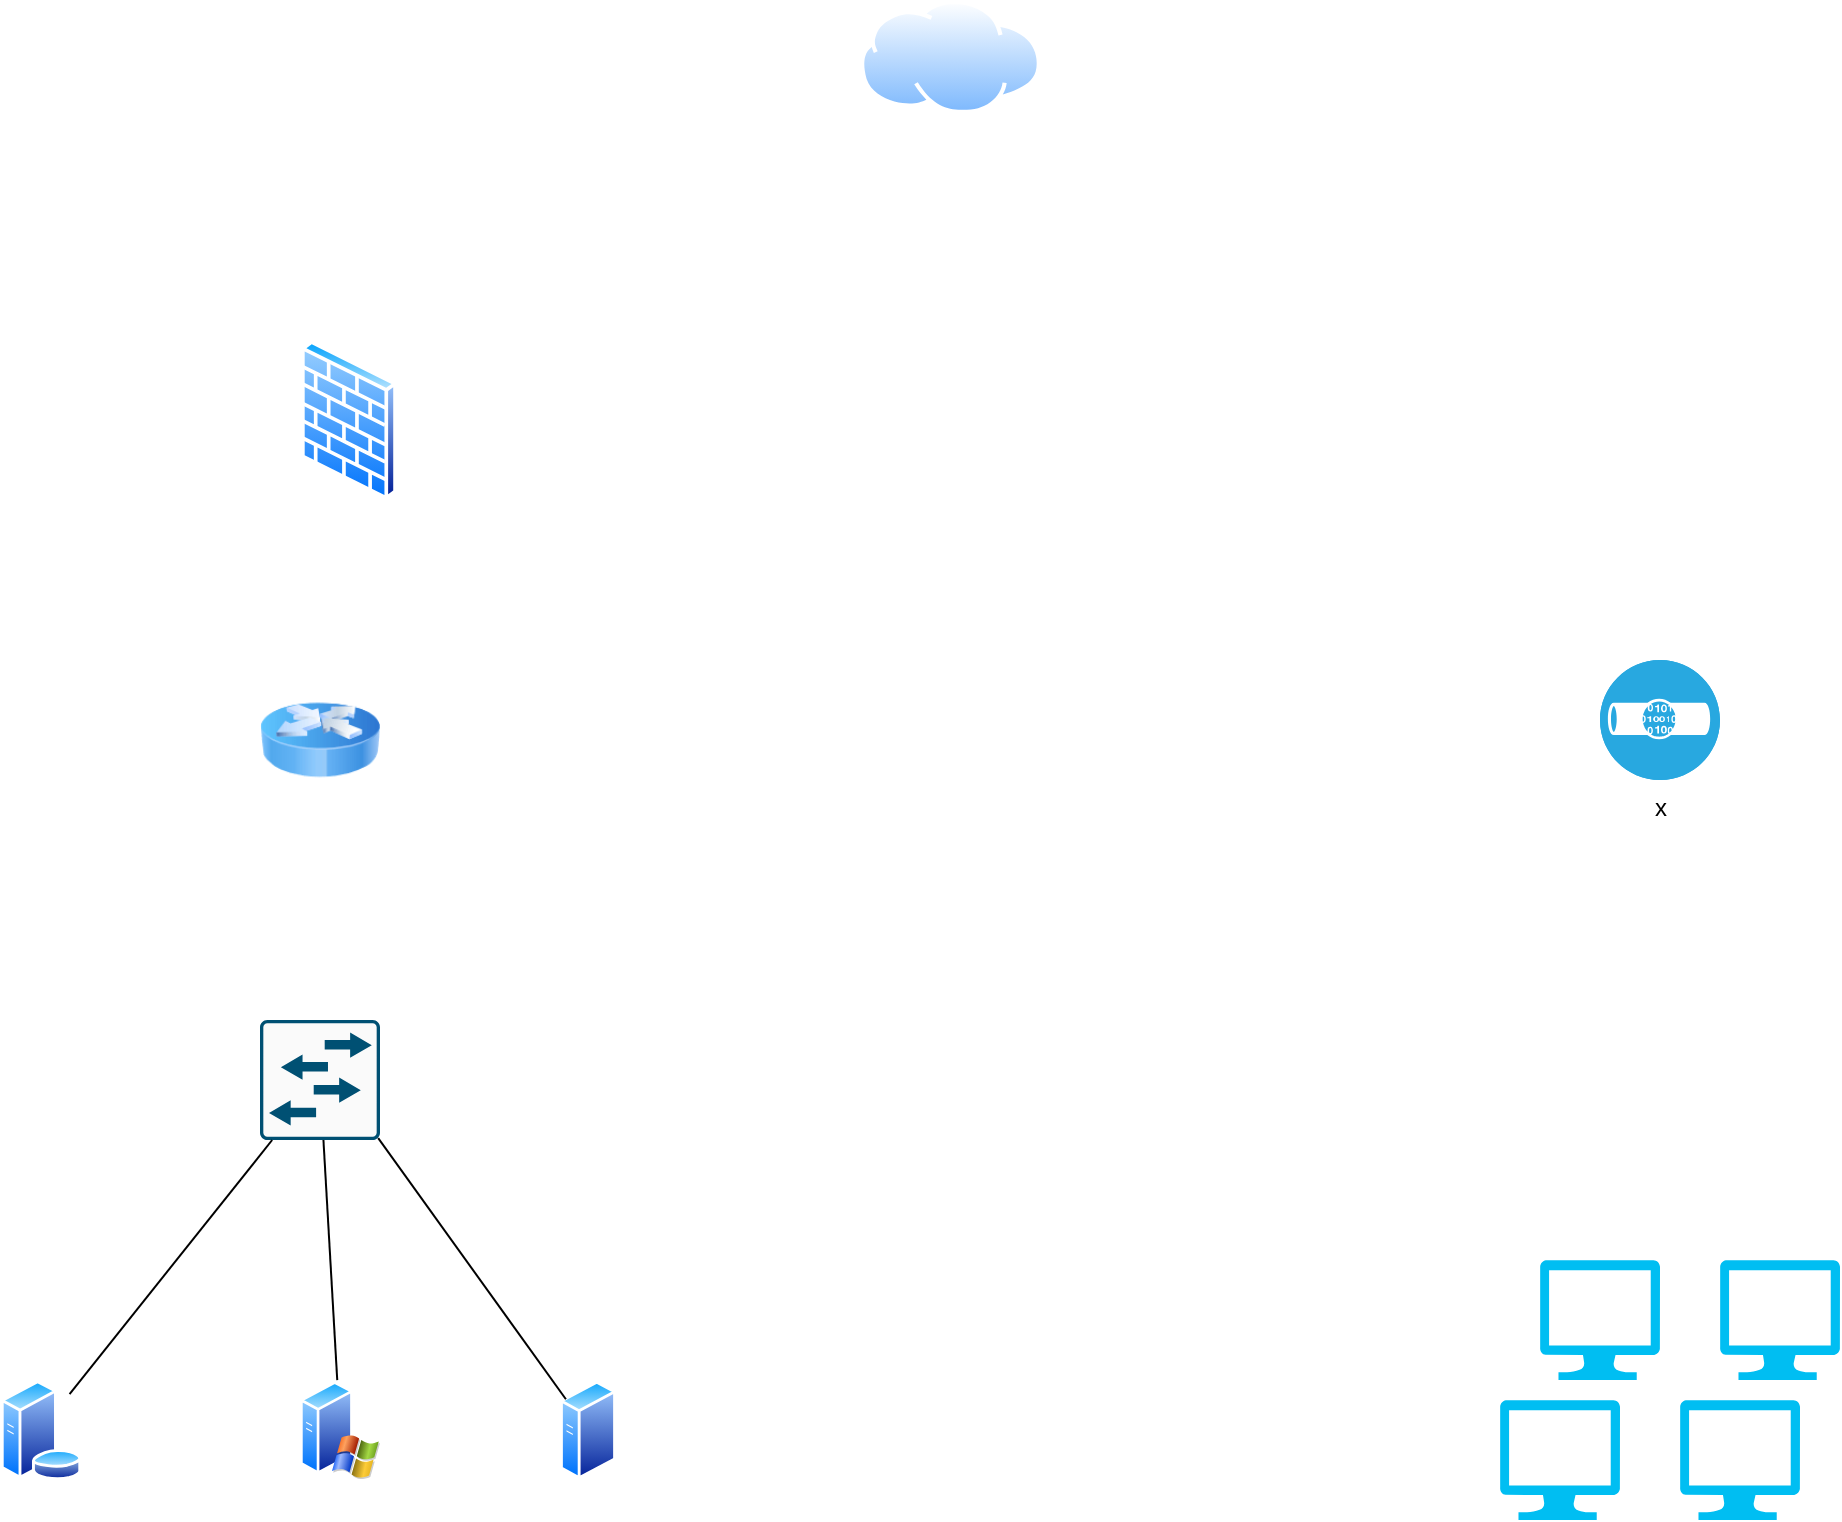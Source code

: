 <mxfile version="26.0.14">
  <diagram name="Page-1" id="Dsn0FNQETLhpLsESl0oN">
    <mxGraphModel dx="2612" dy="1961" grid="1" gridSize="10" guides="1" tooltips="1" connect="1" arrows="1" fold="1" page="1" pageScale="1" pageWidth="850" pageHeight="1100" math="0" shadow="0">
      <root>
        <mxCell id="0" />
        <mxCell id="1" parent="0" />
        <mxCell id="6sUxFqHKsd50oHg5ydPc-1" value="" style="image;html=1;image=img/lib/clip_art/networking/Router_Icon_128x128.png" vertex="1" parent="1">
          <mxGeometry x="-70" y="210" width="60" height="60" as="geometry" />
        </mxCell>
        <mxCell id="6sUxFqHKsd50oHg5ydPc-2" value="" style="sketch=0;points=[[0.015,0.015,0],[0.985,0.015,0],[0.985,0.985,0],[0.015,0.985,0],[0.25,0,0],[0.5,0,0],[0.75,0,0],[1,0.25,0],[1,0.5,0],[1,0.75,0],[0.75,1,0],[0.5,1,0],[0.25,1,0],[0,0.75,0],[0,0.5,0],[0,0.25,0]];verticalLabelPosition=bottom;html=1;verticalAlign=top;aspect=fixed;align=center;pointerEvents=1;shape=mxgraph.cisco19.rect;prIcon=l2_switch;fillColor=#FAFAFA;strokeColor=#005073;" vertex="1" parent="1">
          <mxGeometry x="-70" y="380" width="60" height="60" as="geometry" />
        </mxCell>
        <mxCell id="6sUxFqHKsd50oHg5ydPc-3" value="" style="image;aspect=fixed;perimeter=ellipsePerimeter;html=1;align=center;shadow=0;dashed=0;spacingTop=3;image=img/lib/active_directory/database_server.svg;" vertex="1" parent="1">
          <mxGeometry x="-200" y="560" width="41" height="50" as="geometry" />
        </mxCell>
        <mxCell id="6sUxFqHKsd50oHg5ydPc-5" value="" style="image;aspect=fixed;perimeter=ellipsePerimeter;html=1;align=center;shadow=0;dashed=0;spacingTop=3;image=img/lib/active_directory/windows_server_2.svg;" vertex="1" parent="1">
          <mxGeometry x="-50" y="560" width="40" height="50" as="geometry" />
        </mxCell>
        <mxCell id="6sUxFqHKsd50oHg5ydPc-6" value="" style="image;aspect=fixed;perimeter=ellipsePerimeter;html=1;align=center;shadow=0;dashed=0;spacingTop=3;image=img/lib/active_directory/generic_server.svg;" vertex="1" parent="1">
          <mxGeometry x="80" y="560" width="28.0" height="50" as="geometry" />
        </mxCell>
        <mxCell id="6sUxFqHKsd50oHg5ydPc-7" value="" style="image;aspect=fixed;perimeter=ellipsePerimeter;html=1;align=center;shadow=0;dashed=0;spacingTop=3;image=img/lib/active_directory/firewall.svg;" vertex="1" parent="1">
          <mxGeometry x="-50" y="40" width="48.8" height="80" as="geometry" />
        </mxCell>
        <mxCell id="6sUxFqHKsd50oHg5ydPc-9" value="" style="verticalLabelPosition=bottom;html=1;verticalAlign=top;align=center;strokeColor=none;fillColor=#00BEF2;shape=mxgraph.azure.computer;pointerEvents=1;" vertex="1" parent="1">
          <mxGeometry x="660" y="500" width="60" height="60" as="geometry" />
        </mxCell>
        <mxCell id="6sUxFqHKsd50oHg5ydPc-10" value="x" style="fillColor=#28A8E0;verticalLabelPosition=bottom;sketch=0;html=1;strokeColor=#ffffff;verticalAlign=top;align=center;points=[[0.145,0.145,0],[0.5,0,0],[0.855,0.145,0],[1,0.5,0],[0.855,0.855,0],[0.5,1,0],[0.145,0.855,0],[0,0.5,0]];pointerEvents=1;shape=mxgraph.cisco_safe.compositeIcon;bgIcon=ellipse;resIcon=mxgraph.cisco_safe.capability.virtual_private_network;" vertex="1" parent="1">
          <mxGeometry x="600" y="200" width="60" height="60" as="geometry" />
        </mxCell>
        <mxCell id="6sUxFqHKsd50oHg5ydPc-13" value="" style="image;aspect=fixed;perimeter=ellipsePerimeter;html=1;align=center;shadow=0;dashed=0;spacingTop=3;image=img/lib/active_directory/internet_cloud.svg;" vertex="1" parent="1">
          <mxGeometry x="230" y="-130" width="90.48" height="57" as="geometry" />
        </mxCell>
        <mxCell id="6sUxFqHKsd50oHg5ydPc-15" value="" style="verticalLabelPosition=bottom;html=1;verticalAlign=top;align=center;strokeColor=none;fillColor=#00BEF2;shape=mxgraph.azure.computer;pointerEvents=1;" vertex="1" parent="1">
          <mxGeometry x="640" y="570" width="60" height="60" as="geometry" />
        </mxCell>
        <mxCell id="6sUxFqHKsd50oHg5ydPc-16" value="" style="verticalLabelPosition=bottom;html=1;verticalAlign=top;align=center;strokeColor=none;fillColor=#00BEF2;shape=mxgraph.azure.computer;pointerEvents=1;" vertex="1" parent="1">
          <mxGeometry x="550" y="570" width="60" height="60" as="geometry" />
        </mxCell>
        <mxCell id="6sUxFqHKsd50oHg5ydPc-17" value="" style="verticalLabelPosition=bottom;html=1;verticalAlign=top;align=center;strokeColor=none;fillColor=#00BEF2;shape=mxgraph.azure.computer;pointerEvents=1;" vertex="1" parent="1">
          <mxGeometry x="570" y="500" width="60" height="60" as="geometry" />
        </mxCell>
        <mxCell id="6sUxFqHKsd50oHg5ydPc-21" value="" style="endArrow=none;html=1;rounded=0;" edge="1" parent="1" source="6sUxFqHKsd50oHg5ydPc-3" target="6sUxFqHKsd50oHg5ydPc-2">
          <mxGeometry width="50" height="50" relative="1" as="geometry">
            <mxPoint x="320" y="400" as="sourcePoint" />
            <mxPoint x="370" y="350" as="targetPoint" />
          </mxGeometry>
        </mxCell>
        <mxCell id="6sUxFqHKsd50oHg5ydPc-22" value="" style="endArrow=none;html=1;rounded=0;entryX=0.985;entryY=0.985;entryDx=0;entryDy=0;entryPerimeter=0;" edge="1" parent="1" source="6sUxFqHKsd50oHg5ydPc-6" target="6sUxFqHKsd50oHg5ydPc-2">
          <mxGeometry width="50" height="50" relative="1" as="geometry">
            <mxPoint x="-155" y="577" as="sourcePoint" />
            <mxPoint x="-54" y="450" as="targetPoint" />
          </mxGeometry>
        </mxCell>
        <mxCell id="6sUxFqHKsd50oHg5ydPc-23" value="" style="endArrow=none;html=1;rounded=0;" edge="1" parent="1" source="6sUxFqHKsd50oHg5ydPc-5" target="6sUxFqHKsd50oHg5ydPc-2">
          <mxGeometry width="50" height="50" relative="1" as="geometry">
            <mxPoint x="-145" y="587" as="sourcePoint" />
            <mxPoint x="-44" y="460" as="targetPoint" />
          </mxGeometry>
        </mxCell>
      </root>
    </mxGraphModel>
  </diagram>
</mxfile>
